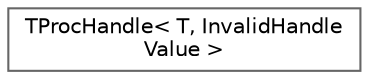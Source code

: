 digraph "Graphical Class Hierarchy"
{
 // INTERACTIVE_SVG=YES
 // LATEX_PDF_SIZE
  bgcolor="transparent";
  edge [fontname=Helvetica,fontsize=10,labelfontname=Helvetica,labelfontsize=10];
  node [fontname=Helvetica,fontsize=10,shape=box,height=0.2,width=0.4];
  rankdir="LR";
  Node0 [id="Node000000",label="TProcHandle\< T, InvalidHandle\lValue \>",height=0.2,width=0.4,color="grey40", fillcolor="white", style="filled",URL="$d3/dd1/structTProcHandle.html",tooltip="Generic implementation for the process handle."];
}
